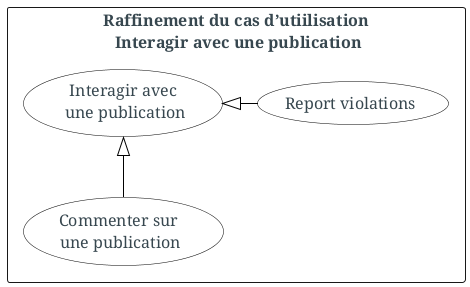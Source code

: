 @startuml
top to bottom direction
skinparam backgroundColor #fff
skinparam defaultFontColor #37474f
skinparam defaultFontSize 16
skinparam defaultFontName serif
skinparam defaultFontStyle bold
skinparam usecaseBackgroundColor #fff
skinparam usecaseBorderColor #000
skinparam usecaseArrowColor #000
skinparam usecaseActorBorderColor black




rectangle "Raffinement du cas d’utiilisation\n Interagir avec une publication"{

usecase  reportViolations as "Report violations"
usecase  comment as "Commenter sur \nune publication"
usecase  interact as "Interagir avec\n une publication"




interact <|-- comment
interact <|- reportViolations

}
@enduml